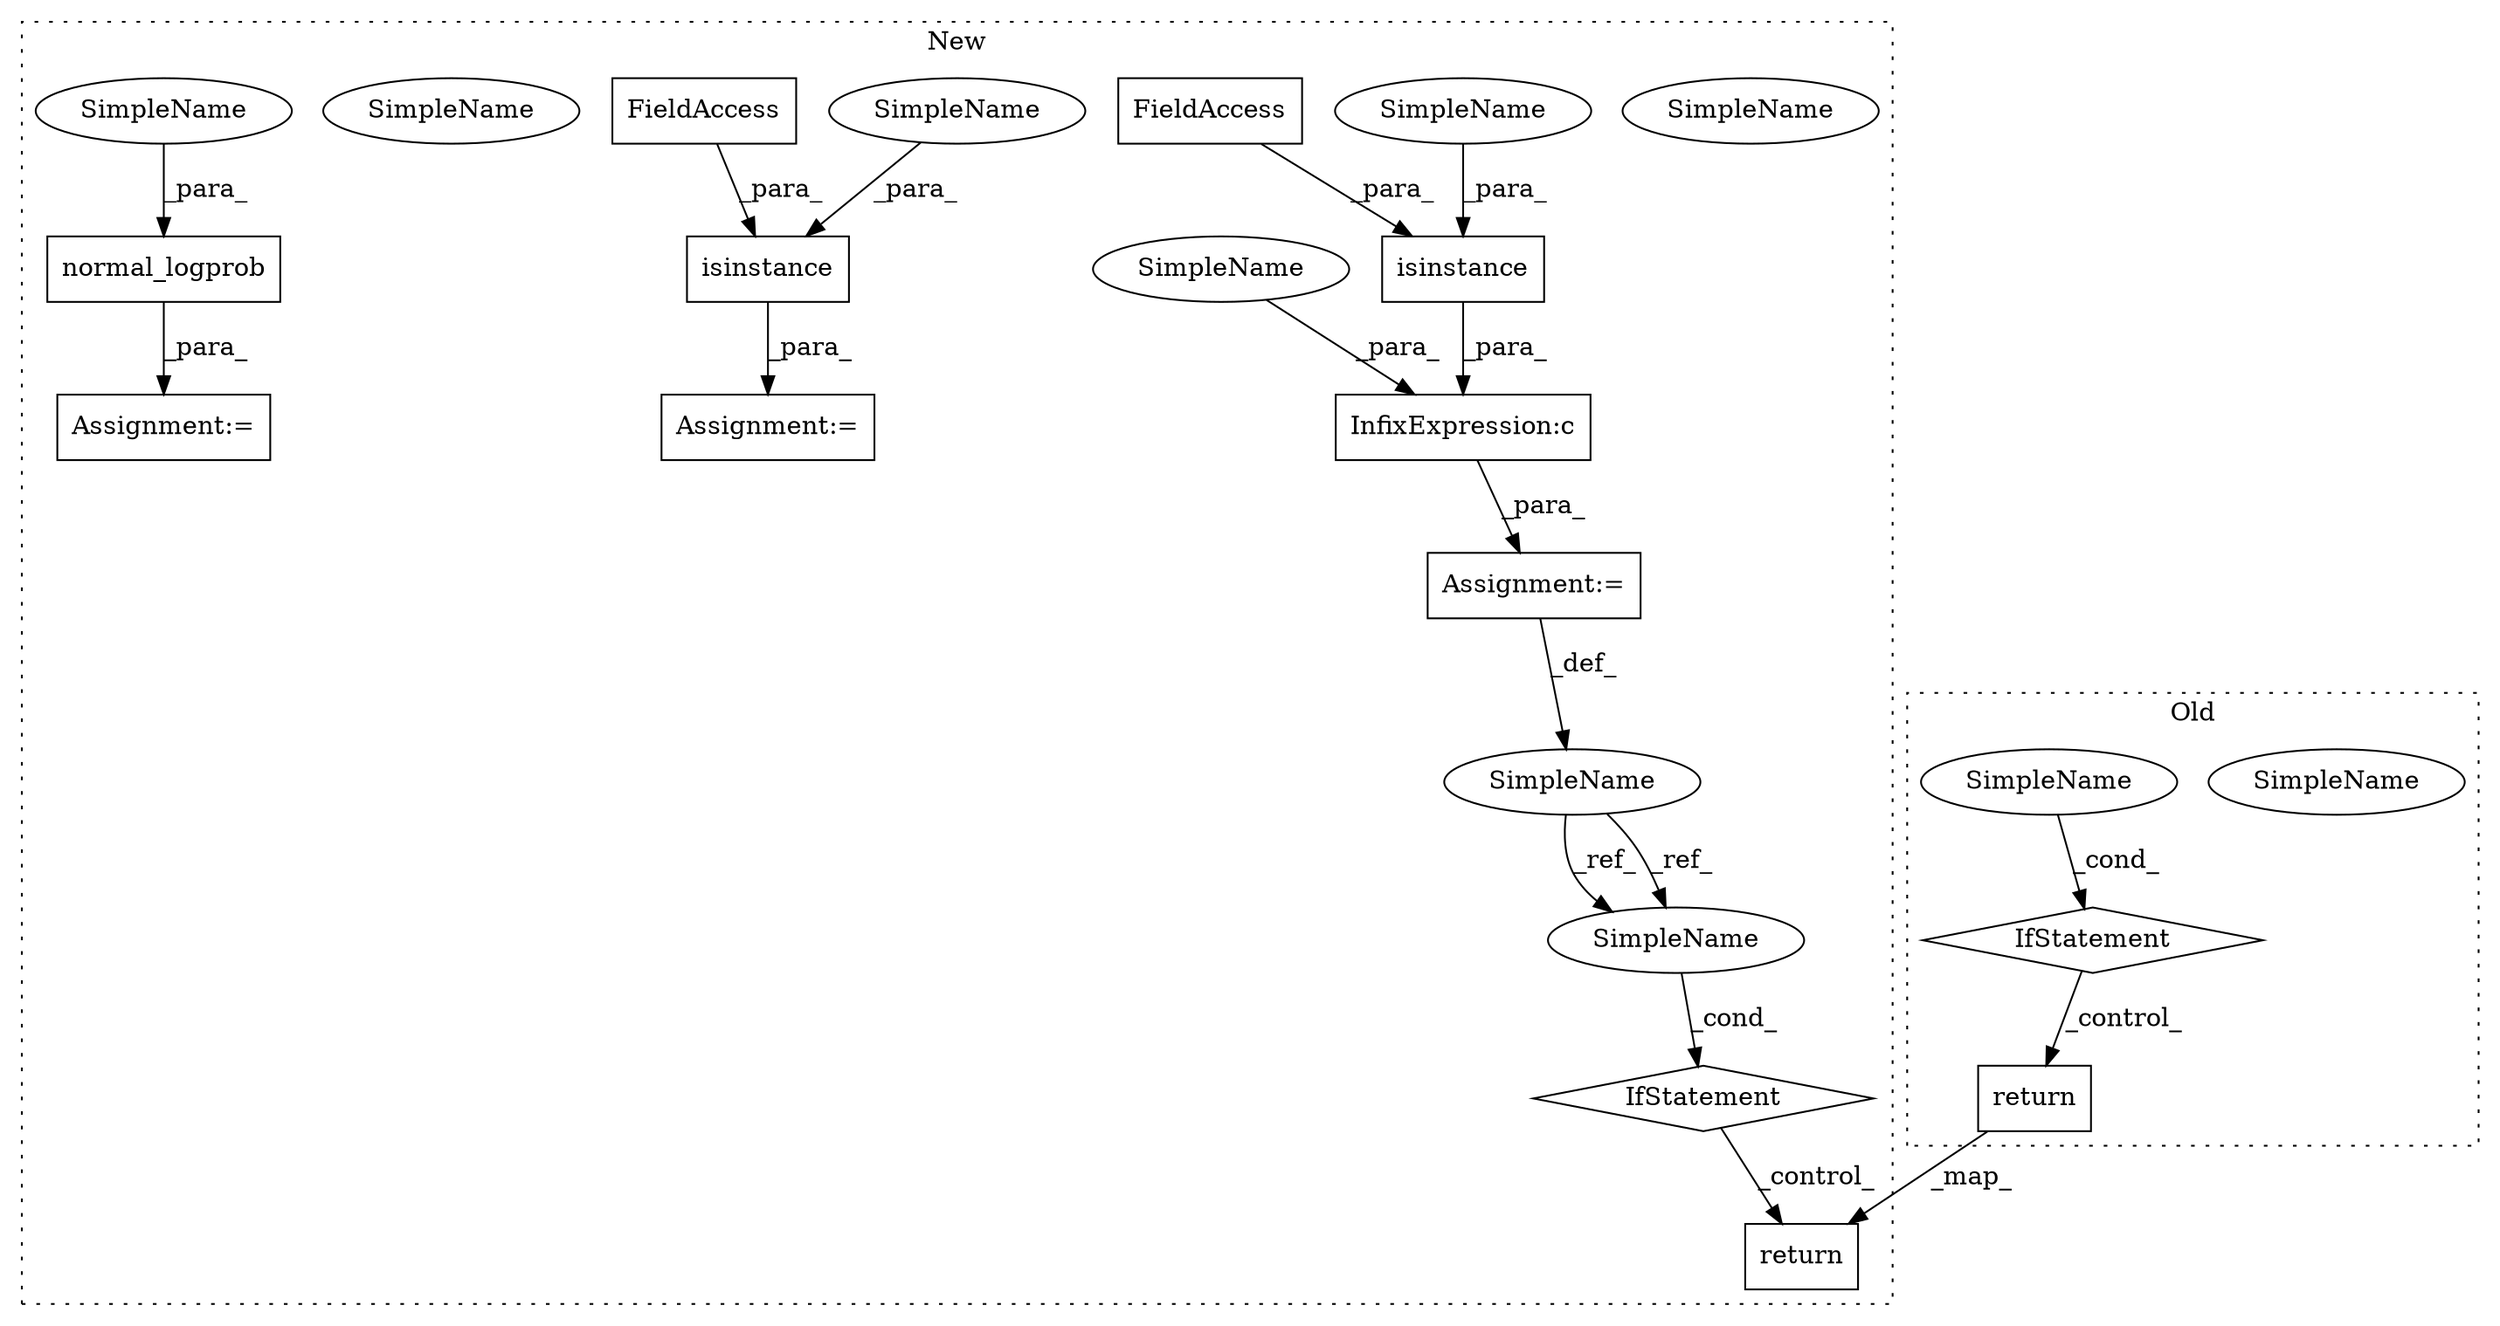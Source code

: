 digraph G {
subgraph cluster0 {
1 [label="IfStatement" a="25" s="1910,1921" l="4,2" shape="diamond"];
4 [label="return" a="41" s="1983" l="7" shape="box"];
11 [label="SimpleName" a="42" s="1914" l="7" shape="ellipse"];
17 [label="SimpleName" a="42" s="1914" l="7" shape="ellipse"];
label = "Old";
style="dotted";
}
subgraph cluster1 {
2 [label="normal_logprob" a="32" s="3616,3647" l="15,1" shape="box"];
3 [label="return" a="41" s="3847" l="7" shape="box"];
5 [label="InfixExpression:c" a="27" s="3474" l="4" shape="box"];
6 [label="isinstance" a="32" s="3506,3537" l="11,1" shape="box"];
7 [label="SimpleName" a="42" s="3755" l="12" shape="ellipse"];
8 [label="IfStatement" a="25" s="3751,3767" l="4,2" shape="diamond"];
9 [label="FieldAccess" a="22" s="3525" l="12" shape="box"];
10 [label="SimpleName" a="42" s="3436" l="12" shape="ellipse"];
12 [label="isinstance" a="32" s="3450,3473" l="11,1" shape="box"];
13 [label="FieldAccess" a="22" s="3469" l="4" shape="box"];
14 [label="Assignment:=" a="7" s="3448" l="1" shape="box"];
15 [label="Assignment:=" a="7" s="3615" l="1" shape="box"];
16 [label="Assignment:=" a="7" s="3505" l="1" shape="box"];
18 [label="SimpleName" a="42" s="3461" l="7" shape="ellipse"];
19 [label="SimpleName" a="42" s="3478" l="7" shape="ellipse"];
20 [label="SimpleName" a="42" s="3517" l="7" shape="ellipse"];
21 [label="SimpleName" a="42" s="3641" l="6" shape="ellipse"];
22 [label="SimpleName" a="42" s="3755" l="12" shape="ellipse"];
23 [label="SimpleName" a="42" s="3641" l="6" shape="ellipse"];
label = "New";
style="dotted";
}
1 -> 4 [label="_control_"];
2 -> 15 [label="_para_"];
4 -> 3 [label="_map_"];
5 -> 14 [label="_para_"];
6 -> 16 [label="_para_"];
8 -> 3 [label="_control_"];
9 -> 6 [label="_para_"];
10 -> 22 [label="_ref_"];
10 -> 22 [label="_ref_"];
12 -> 5 [label="_para_"];
13 -> 12 [label="_para_"];
14 -> 10 [label="_def_"];
17 -> 1 [label="_cond_"];
18 -> 12 [label="_para_"];
19 -> 5 [label="_para_"];
20 -> 6 [label="_para_"];
22 -> 8 [label="_cond_"];
23 -> 2 [label="_para_"];
}